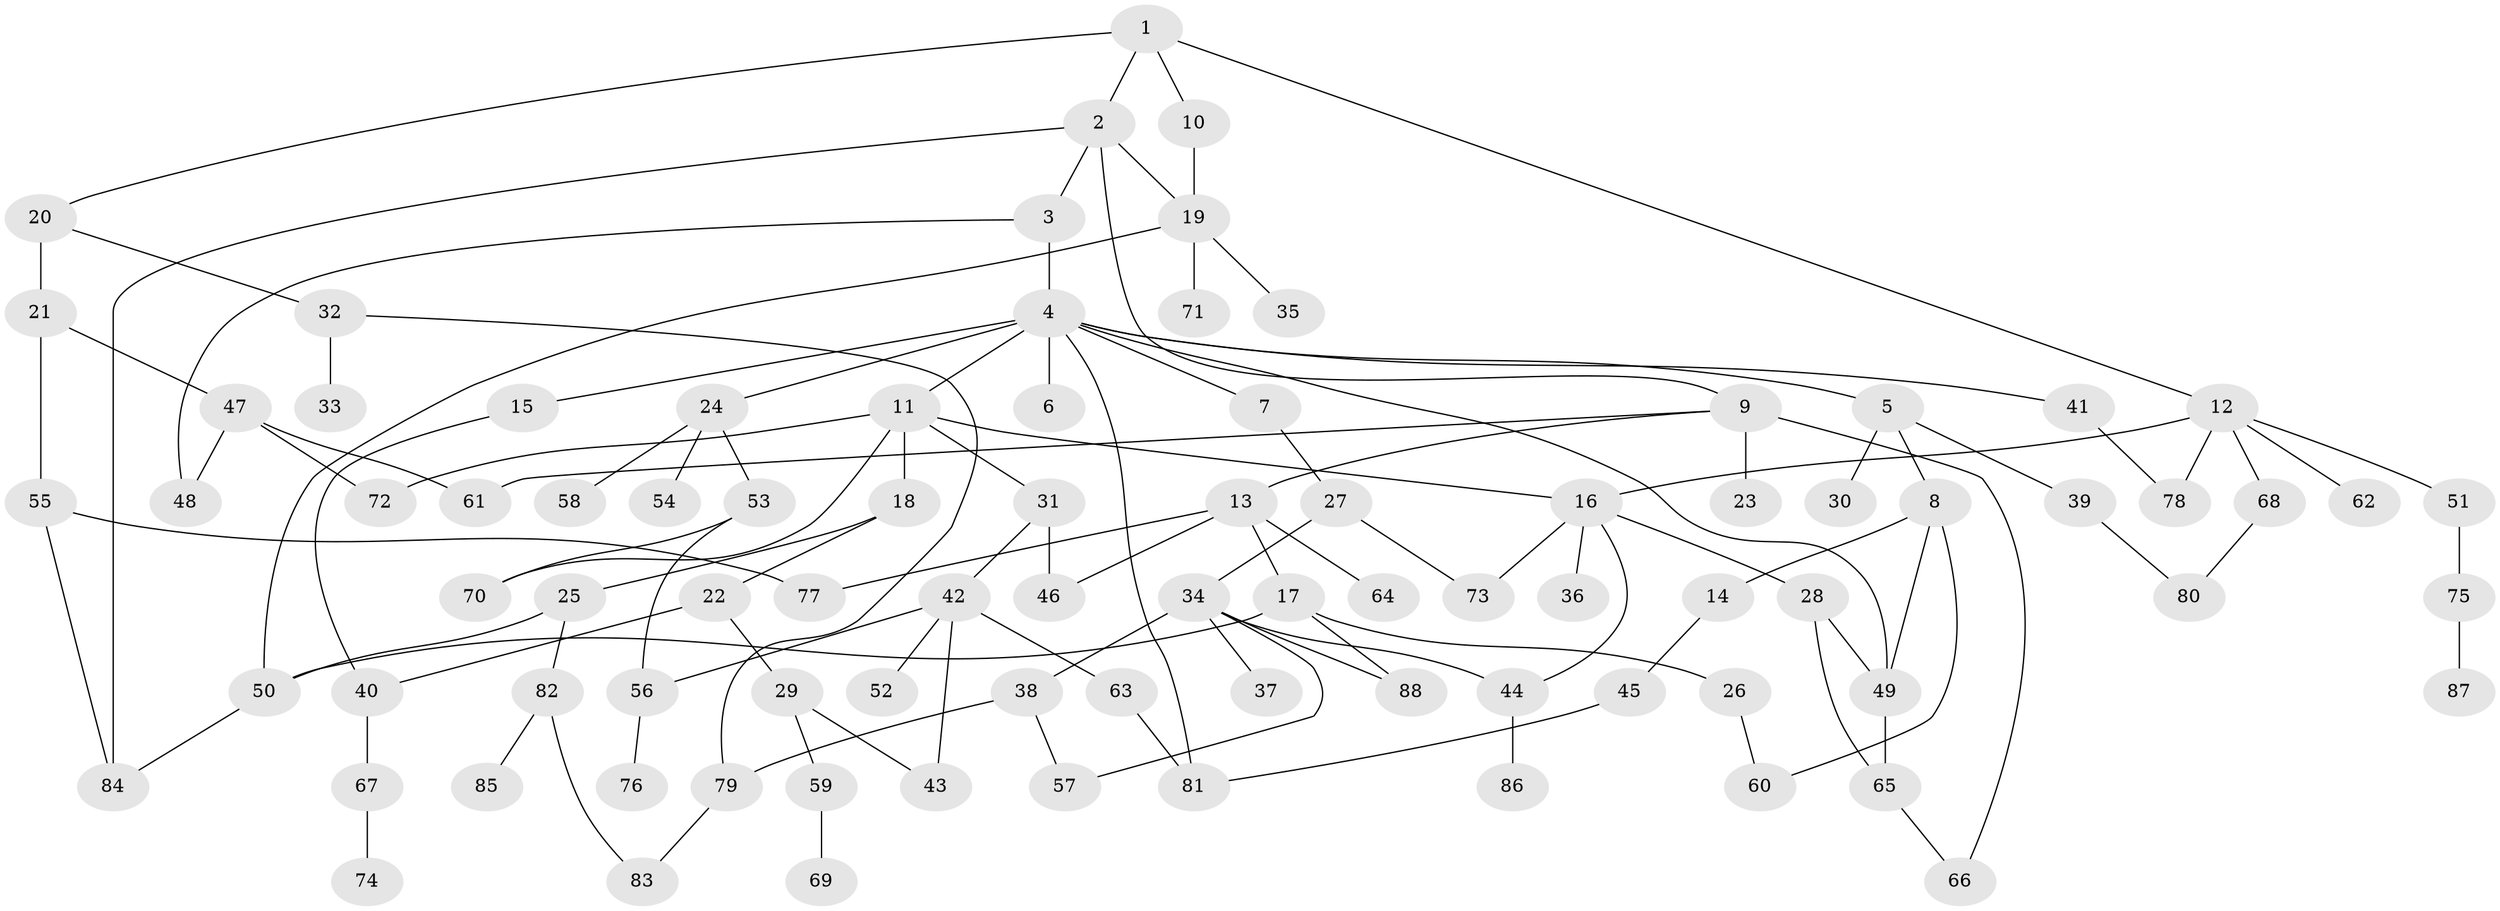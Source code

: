 // coarse degree distribution, {1: 0.46153846153846156, 5: 0.07692307692307693, 2: 0.23076923076923078, 3: 0.11538461538461539, 7: 0.038461538461538464, 9: 0.07692307692307693}
// Generated by graph-tools (version 1.1) at 2025/45/03/04/25 21:45:40]
// undirected, 88 vertices, 117 edges
graph export_dot {
graph [start="1"]
  node [color=gray90,style=filled];
  1;
  2;
  3;
  4;
  5;
  6;
  7;
  8;
  9;
  10;
  11;
  12;
  13;
  14;
  15;
  16;
  17;
  18;
  19;
  20;
  21;
  22;
  23;
  24;
  25;
  26;
  27;
  28;
  29;
  30;
  31;
  32;
  33;
  34;
  35;
  36;
  37;
  38;
  39;
  40;
  41;
  42;
  43;
  44;
  45;
  46;
  47;
  48;
  49;
  50;
  51;
  52;
  53;
  54;
  55;
  56;
  57;
  58;
  59;
  60;
  61;
  62;
  63;
  64;
  65;
  66;
  67;
  68;
  69;
  70;
  71;
  72;
  73;
  74;
  75;
  76;
  77;
  78;
  79;
  80;
  81;
  82;
  83;
  84;
  85;
  86;
  87;
  88;
  1 -- 2;
  1 -- 10;
  1 -- 12;
  1 -- 20;
  2 -- 3;
  2 -- 9;
  2 -- 84;
  2 -- 19;
  3 -- 4;
  3 -- 48;
  4 -- 5;
  4 -- 6;
  4 -- 7;
  4 -- 11;
  4 -- 15;
  4 -- 24;
  4 -- 41;
  4 -- 81;
  4 -- 49;
  5 -- 8;
  5 -- 30;
  5 -- 39;
  7 -- 27;
  8 -- 14;
  8 -- 60;
  8 -- 49;
  9 -- 13;
  9 -- 23;
  9 -- 66;
  9 -- 61;
  10 -- 19;
  11 -- 16;
  11 -- 18;
  11 -- 31;
  11 -- 72;
  11 -- 70;
  12 -- 51;
  12 -- 62;
  12 -- 68;
  12 -- 78;
  12 -- 16;
  13 -- 17;
  13 -- 46;
  13 -- 64;
  13 -- 77;
  14 -- 45;
  15 -- 40;
  16 -- 28;
  16 -- 36;
  16 -- 44;
  16 -- 73;
  17 -- 26;
  17 -- 88;
  17 -- 50;
  18 -- 22;
  18 -- 25;
  19 -- 35;
  19 -- 71;
  19 -- 50;
  20 -- 21;
  20 -- 32;
  21 -- 47;
  21 -- 55;
  22 -- 29;
  22 -- 40;
  24 -- 53;
  24 -- 54;
  24 -- 58;
  25 -- 50;
  25 -- 82;
  26 -- 60;
  27 -- 34;
  27 -- 73;
  28 -- 49;
  28 -- 65;
  29 -- 59;
  29 -- 43;
  31 -- 42;
  31 -- 46;
  32 -- 33;
  32 -- 79;
  34 -- 37;
  34 -- 38;
  34 -- 44;
  34 -- 57;
  34 -- 88;
  38 -- 57;
  38 -- 79;
  39 -- 80;
  40 -- 67;
  41 -- 78;
  42 -- 43;
  42 -- 52;
  42 -- 56;
  42 -- 63;
  44 -- 86;
  45 -- 81;
  47 -- 61;
  47 -- 72;
  47 -- 48;
  49 -- 65;
  50 -- 84;
  51 -- 75;
  53 -- 70;
  53 -- 56;
  55 -- 84;
  55 -- 77;
  56 -- 76;
  59 -- 69;
  63 -- 81;
  65 -- 66;
  67 -- 74;
  68 -- 80;
  75 -- 87;
  79 -- 83;
  82 -- 83;
  82 -- 85;
}
